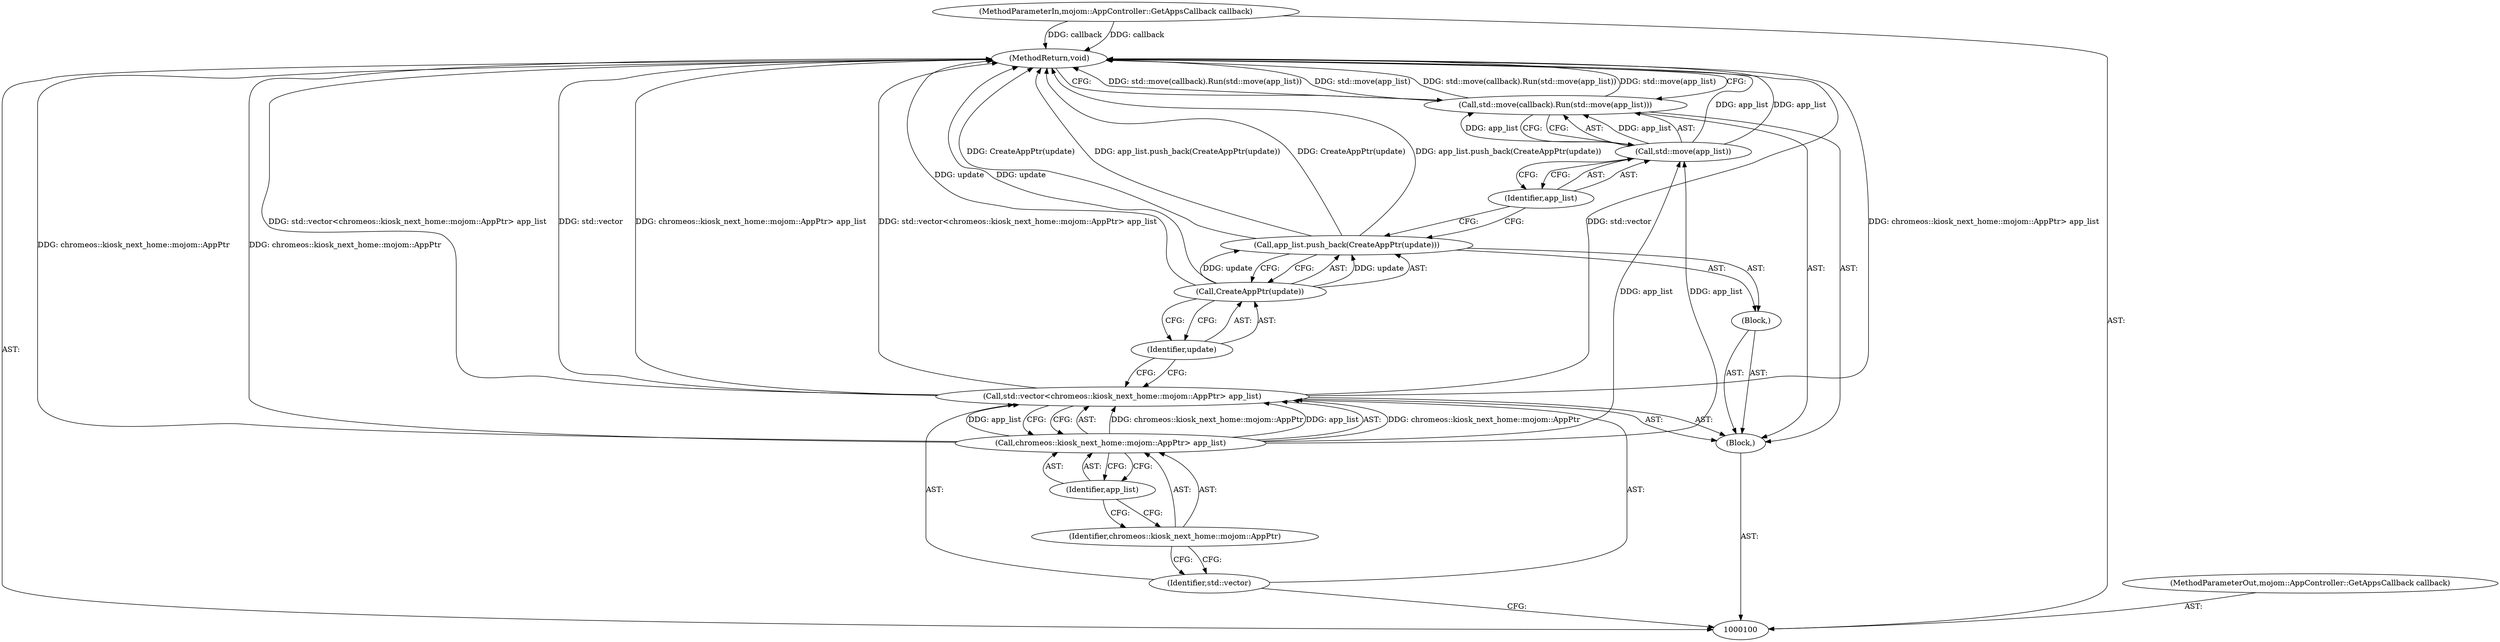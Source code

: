 digraph "0_Chrome_8cfe2463cec6835c7b0b73dcb2ab2edaf035e3f9_2" {
"1000115" [label="(MethodReturn,void)"];
"1000101" [label="(MethodParameterIn,mojom::AppController::GetAppsCallback callback)"];
"1000146" [label="(MethodParameterOut,mojom::AppController::GetAppsCallback callback)"];
"1000102" [label="(Block,)"];
"1000105" [label="(Call,chromeos::kiosk_next_home::mojom::AppPtr> app_list)"];
"1000106" [label="(Identifier,chromeos::kiosk_next_home::mojom::AppPtr)"];
"1000103" [label="(Call,std::vector<chromeos::kiosk_next_home::mojom::AppPtr> app_list)"];
"1000104" [label="(Identifier,std::vector)"];
"1000107" [label="(Identifier,app_list)"];
"1000108" [label="(Block,)"];
"1000110" [label="(Call,CreateAppPtr(update))"];
"1000111" [label="(Identifier,update)"];
"1000109" [label="(Call,app_list.push_back(CreateAppPtr(update)))"];
"1000113" [label="(Call,std::move(app_list))"];
"1000112" [label="(Call,std::move(callback).Run(std::move(app_list)))"];
"1000114" [label="(Identifier,app_list)"];
"1000115" -> "1000100"  [label="AST: "];
"1000115" -> "1000112"  [label="CFG: "];
"1000103" -> "1000115"  [label="DDG: std::vector"];
"1000103" -> "1000115"  [label="DDG: chromeos::kiosk_next_home::mojom::AppPtr> app_list"];
"1000103" -> "1000115"  [label="DDG: std::vector<chromeos::kiosk_next_home::mojom::AppPtr> app_list"];
"1000113" -> "1000115"  [label="DDG: app_list"];
"1000112" -> "1000115"  [label="DDG: std::move(callback).Run(std::move(app_list))"];
"1000112" -> "1000115"  [label="DDG: std::move(app_list)"];
"1000110" -> "1000115"  [label="DDG: update"];
"1000101" -> "1000115"  [label="DDG: callback"];
"1000109" -> "1000115"  [label="DDG: CreateAppPtr(update)"];
"1000109" -> "1000115"  [label="DDG: app_list.push_back(CreateAppPtr(update))"];
"1000105" -> "1000115"  [label="DDG: chromeos::kiosk_next_home::mojom::AppPtr"];
"1000101" -> "1000100"  [label="AST: "];
"1000101" -> "1000115"  [label="DDG: callback"];
"1000146" -> "1000100"  [label="AST: "];
"1000102" -> "1000100"  [label="AST: "];
"1000103" -> "1000102"  [label="AST: "];
"1000108" -> "1000102"  [label="AST: "];
"1000112" -> "1000102"  [label="AST: "];
"1000105" -> "1000103"  [label="AST: "];
"1000105" -> "1000107"  [label="CFG: "];
"1000106" -> "1000105"  [label="AST: "];
"1000107" -> "1000105"  [label="AST: "];
"1000103" -> "1000105"  [label="CFG: "];
"1000105" -> "1000115"  [label="DDG: chromeos::kiosk_next_home::mojom::AppPtr"];
"1000105" -> "1000103"  [label="DDG: chromeos::kiosk_next_home::mojom::AppPtr"];
"1000105" -> "1000103"  [label="DDG: app_list"];
"1000105" -> "1000113"  [label="DDG: app_list"];
"1000106" -> "1000105"  [label="AST: "];
"1000106" -> "1000104"  [label="CFG: "];
"1000107" -> "1000106"  [label="CFG: "];
"1000103" -> "1000102"  [label="AST: "];
"1000103" -> "1000105"  [label="CFG: "];
"1000104" -> "1000103"  [label="AST: "];
"1000105" -> "1000103"  [label="AST: "];
"1000111" -> "1000103"  [label="CFG: "];
"1000103" -> "1000115"  [label="DDG: std::vector"];
"1000103" -> "1000115"  [label="DDG: chromeos::kiosk_next_home::mojom::AppPtr> app_list"];
"1000103" -> "1000115"  [label="DDG: std::vector<chromeos::kiosk_next_home::mojom::AppPtr> app_list"];
"1000105" -> "1000103"  [label="DDG: chromeos::kiosk_next_home::mojom::AppPtr"];
"1000105" -> "1000103"  [label="DDG: app_list"];
"1000104" -> "1000103"  [label="AST: "];
"1000104" -> "1000100"  [label="CFG: "];
"1000106" -> "1000104"  [label="CFG: "];
"1000107" -> "1000105"  [label="AST: "];
"1000107" -> "1000106"  [label="CFG: "];
"1000105" -> "1000107"  [label="CFG: "];
"1000108" -> "1000102"  [label="AST: "];
"1000109" -> "1000108"  [label="AST: "];
"1000110" -> "1000109"  [label="AST: "];
"1000110" -> "1000111"  [label="CFG: "];
"1000111" -> "1000110"  [label="AST: "];
"1000109" -> "1000110"  [label="CFG: "];
"1000110" -> "1000115"  [label="DDG: update"];
"1000110" -> "1000109"  [label="DDG: update"];
"1000111" -> "1000110"  [label="AST: "];
"1000111" -> "1000103"  [label="CFG: "];
"1000110" -> "1000111"  [label="CFG: "];
"1000109" -> "1000108"  [label="AST: "];
"1000109" -> "1000110"  [label="CFG: "];
"1000110" -> "1000109"  [label="AST: "];
"1000114" -> "1000109"  [label="CFG: "];
"1000109" -> "1000115"  [label="DDG: CreateAppPtr(update)"];
"1000109" -> "1000115"  [label="DDG: app_list.push_back(CreateAppPtr(update))"];
"1000110" -> "1000109"  [label="DDG: update"];
"1000113" -> "1000112"  [label="AST: "];
"1000113" -> "1000114"  [label="CFG: "];
"1000114" -> "1000113"  [label="AST: "];
"1000112" -> "1000113"  [label="CFG: "];
"1000113" -> "1000115"  [label="DDG: app_list"];
"1000113" -> "1000112"  [label="DDG: app_list"];
"1000105" -> "1000113"  [label="DDG: app_list"];
"1000112" -> "1000102"  [label="AST: "];
"1000112" -> "1000113"  [label="CFG: "];
"1000113" -> "1000112"  [label="AST: "];
"1000115" -> "1000112"  [label="CFG: "];
"1000112" -> "1000115"  [label="DDG: std::move(callback).Run(std::move(app_list))"];
"1000112" -> "1000115"  [label="DDG: std::move(app_list)"];
"1000113" -> "1000112"  [label="DDG: app_list"];
"1000114" -> "1000113"  [label="AST: "];
"1000114" -> "1000109"  [label="CFG: "];
"1000113" -> "1000114"  [label="CFG: "];
}

